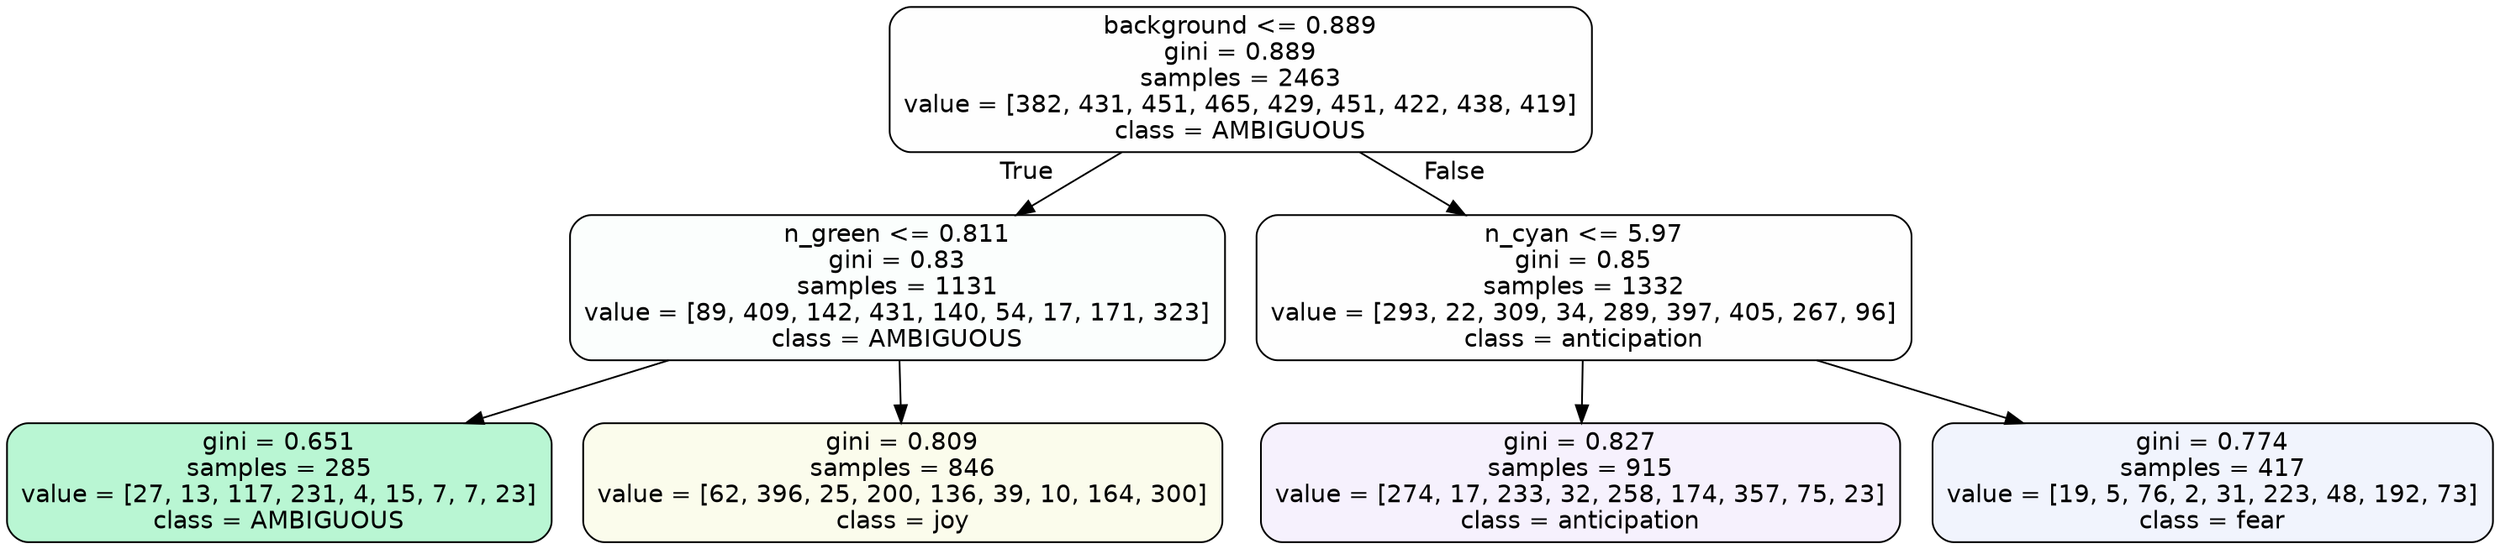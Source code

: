 digraph Tree {
node [shape=box, style="filled, rounded", color="black", fontname=helvetica] ;
edge [fontname=helvetica] ;
0 [label="background <= 0.889\ngini = 0.889\nsamples = 2463\nvalue = [382, 431, 451, 465, 429, 451, 422, 438, 419]\nclass = AMBIGUOUS", fillcolor="#39e58101"] ;
1 [label="n_green <= 0.811\ngini = 0.83\nsamples = 1131\nvalue = [89, 409, 142, 431, 140, 54, 17, 171, 323]\nclass = AMBIGUOUS", fillcolor="#39e58104"] ;
0 -> 1 [labeldistance=2.5, labelangle=45, headlabel="True"] ;
2 [label="gini = 0.651\nsamples = 285\nvalue = [27, 13, 117, 231, 4, 15, 7, 7, 23]\nclass = AMBIGUOUS", fillcolor="#39e58159"] ;
1 -> 2 ;
3 [label="gini = 0.809\nsamples = 846\nvalue = [62, 396, 25, 200, 136, 39, 10, 164, 300]\nclass = joy", fillcolor="#d7e53918"] ;
1 -> 3 ;
4 [label="n_cyan <= 5.97\ngini = 0.85\nsamples = 1332\nvalue = [293, 22, 309, 34, 289, 397, 405, 267, 96]\nclass = anticipation", fillcolor="#8139e501"] ;
0 -> 4 [labeldistance=2.5, labelangle=-45, headlabel="False"] ;
5 [label="gini = 0.827\nsamples = 915\nvalue = [274, 17, 233, 32, 258, 174, 357, 75, 23]\nclass = anticipation", fillcolor="#8139e512"] ;
4 -> 5 ;
6 [label="gini = 0.774\nsamples = 417\nvalue = [19, 5, 76, 2, 31, 223, 48, 192, 73]\nclass = fear", fillcolor="#3964e511"] ;
4 -> 6 ;
}